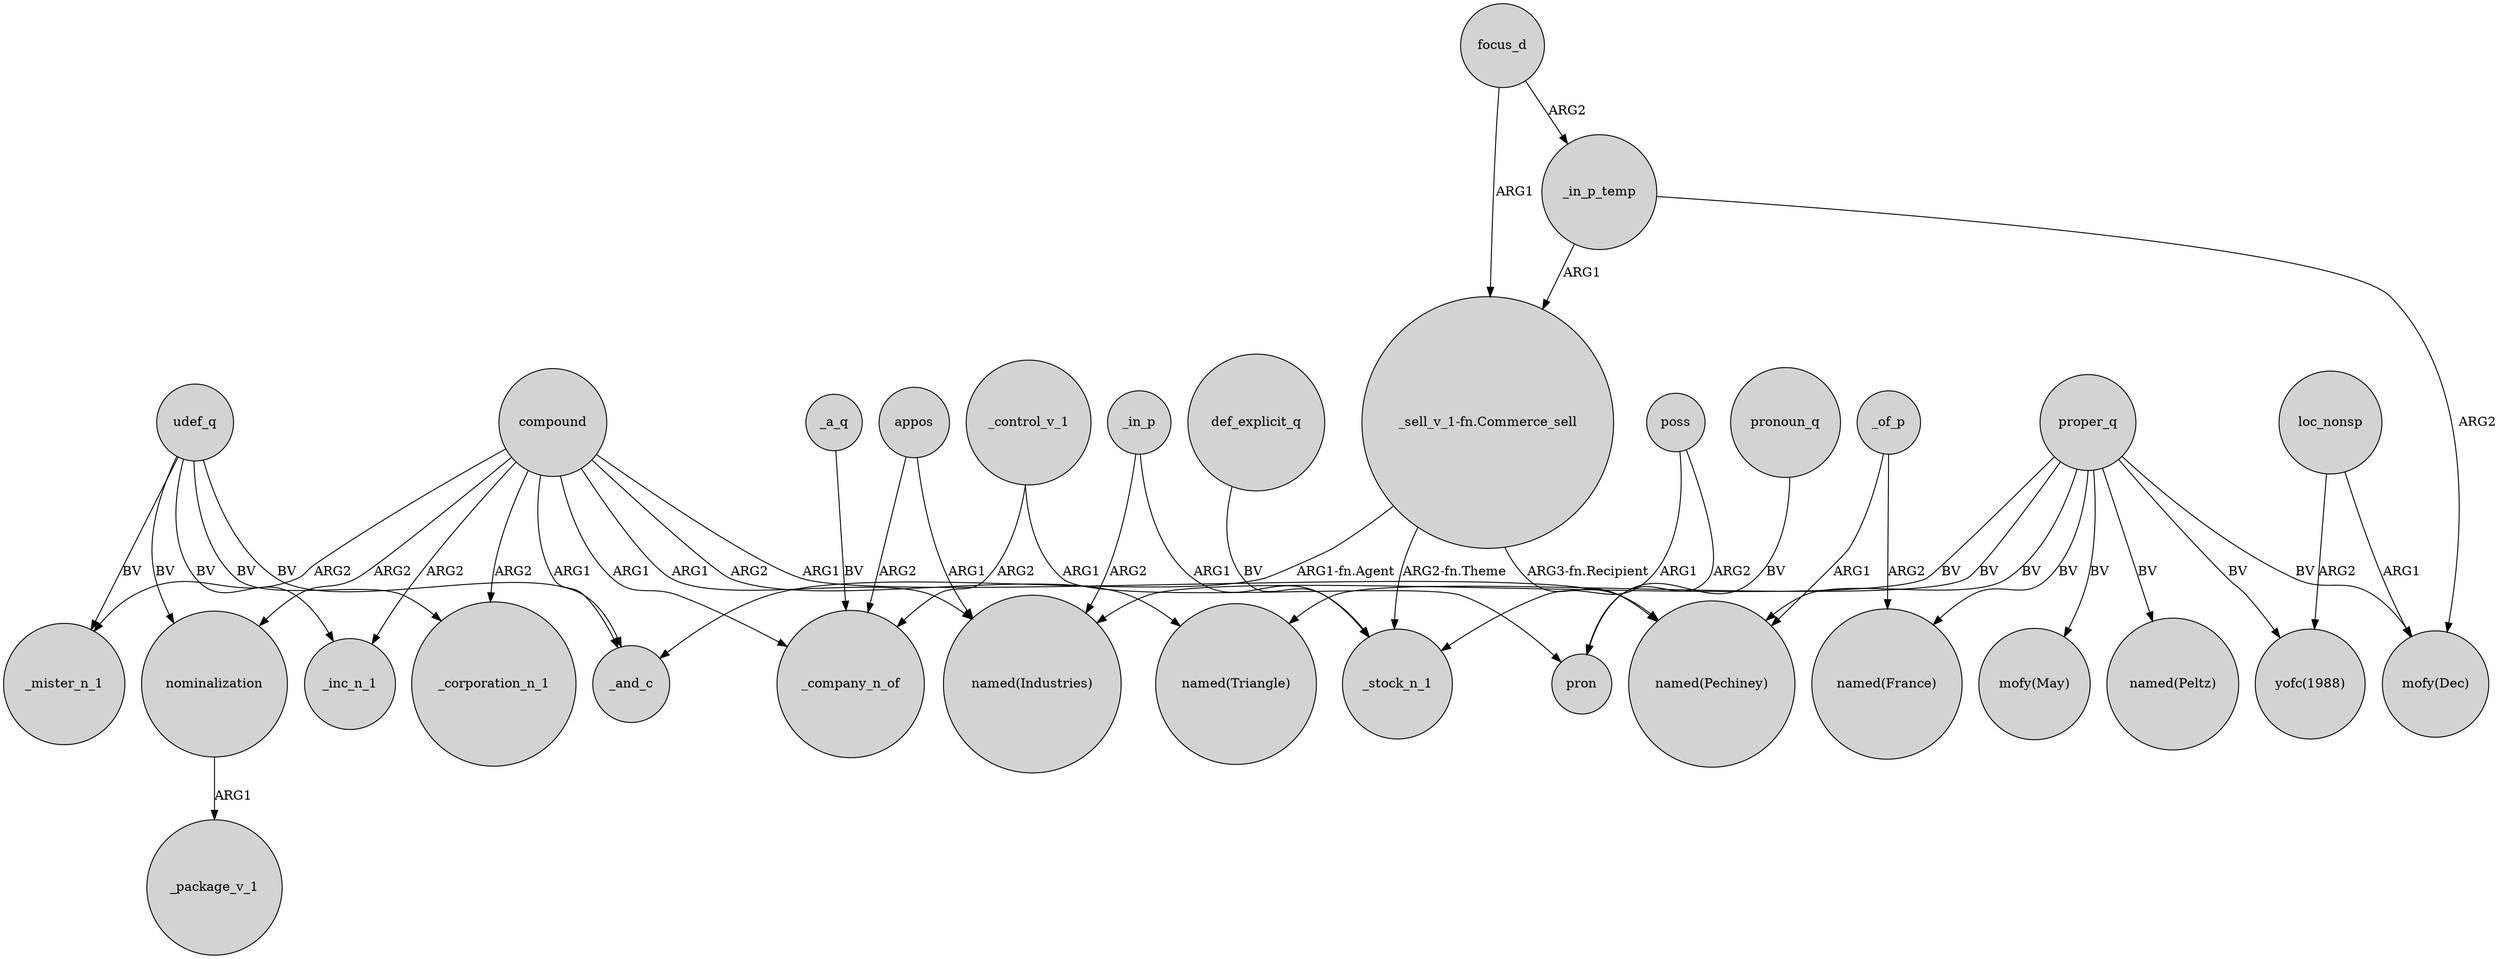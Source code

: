 digraph {
	node [shape=circle style=filled]
	compound -> "named(Pechiney)" [label=ARG1]
	compound -> "named(Industries)" [label=ARG1]
	focus_d -> _in_p_temp [label=ARG2]
	udef_q -> _inc_n_1 [label=BV]
	proper_q -> "named(Triangle)" [label=BV]
	poss -> pron [label=ARG2]
	proper_q -> "mofy(Dec)" [label=BV]
	compound -> _mister_n_1 [label=ARG2]
	poss -> _stock_n_1 [label=ARG1]
	proper_q -> "named(France)" [label=BV]
	compound -> _corporation_n_1 [label=ARG2]
	_in_p_temp -> "_sell_v_1-fn.Commerce_sell" [label=ARG1]
	udef_q -> _mister_n_1 [label=BV]
	proper_q -> "named(Pechiney)" [label=BV]
	_in_p_temp -> "mofy(Dec)" [label=ARG2]
	proper_q -> "mofy(May)" [label=BV]
	compound -> nominalization [label=ARG2]
	_control_v_1 -> pron [label=ARG1]
	_control_v_1 -> _company_n_of [label=ARG2]
	def_explicit_q -> _stock_n_1 [label=BV]
	focus_d -> "_sell_v_1-fn.Commerce_sell" [label=ARG1]
	_of_p -> "named(France)" [label=ARG2]
	compound -> _company_n_of [label=ARG1]
	pronoun_q -> pron [label=BV]
	appos -> "named(Industries)" [label=ARG1]
	udef_q -> _corporation_n_1 [label=BV]
	_in_p -> "named(Industries)" [label=ARG2]
	nominalization -> _package_v_1 [label=ARG1]
	_in_p -> _stock_n_1 [label=ARG1]
	proper_q -> "yofc(1988)" [label=BV]
	appos -> _company_n_of [label=ARG2]
	"_sell_v_1-fn.Commerce_sell" -> "named(Pechiney)" [label="ARG3-fn.Recipient"]
	compound -> _and_c [label=ARG1]
	udef_q -> nominalization [label=BV]
	"_sell_v_1-fn.Commerce_sell" -> _and_c [label="ARG1-fn.Agent"]
	_a_q -> _company_n_of [label=BV]
	loc_nonsp -> "mofy(Dec)" [label=ARG1]
	_of_p -> "named(Pechiney)" [label=ARG1]
	"_sell_v_1-fn.Commerce_sell" -> _stock_n_1 [label="ARG2-fn.Theme"]
	compound -> "named(Triangle)" [label=ARG2]
	udef_q -> _and_c [label=BV]
	proper_q -> "named(Industries)" [label=BV]
	proper_q -> "named(Peltz)" [label=BV]
	compound -> _inc_n_1 [label=ARG2]
	loc_nonsp -> "yofc(1988)" [label=ARG2]
}
